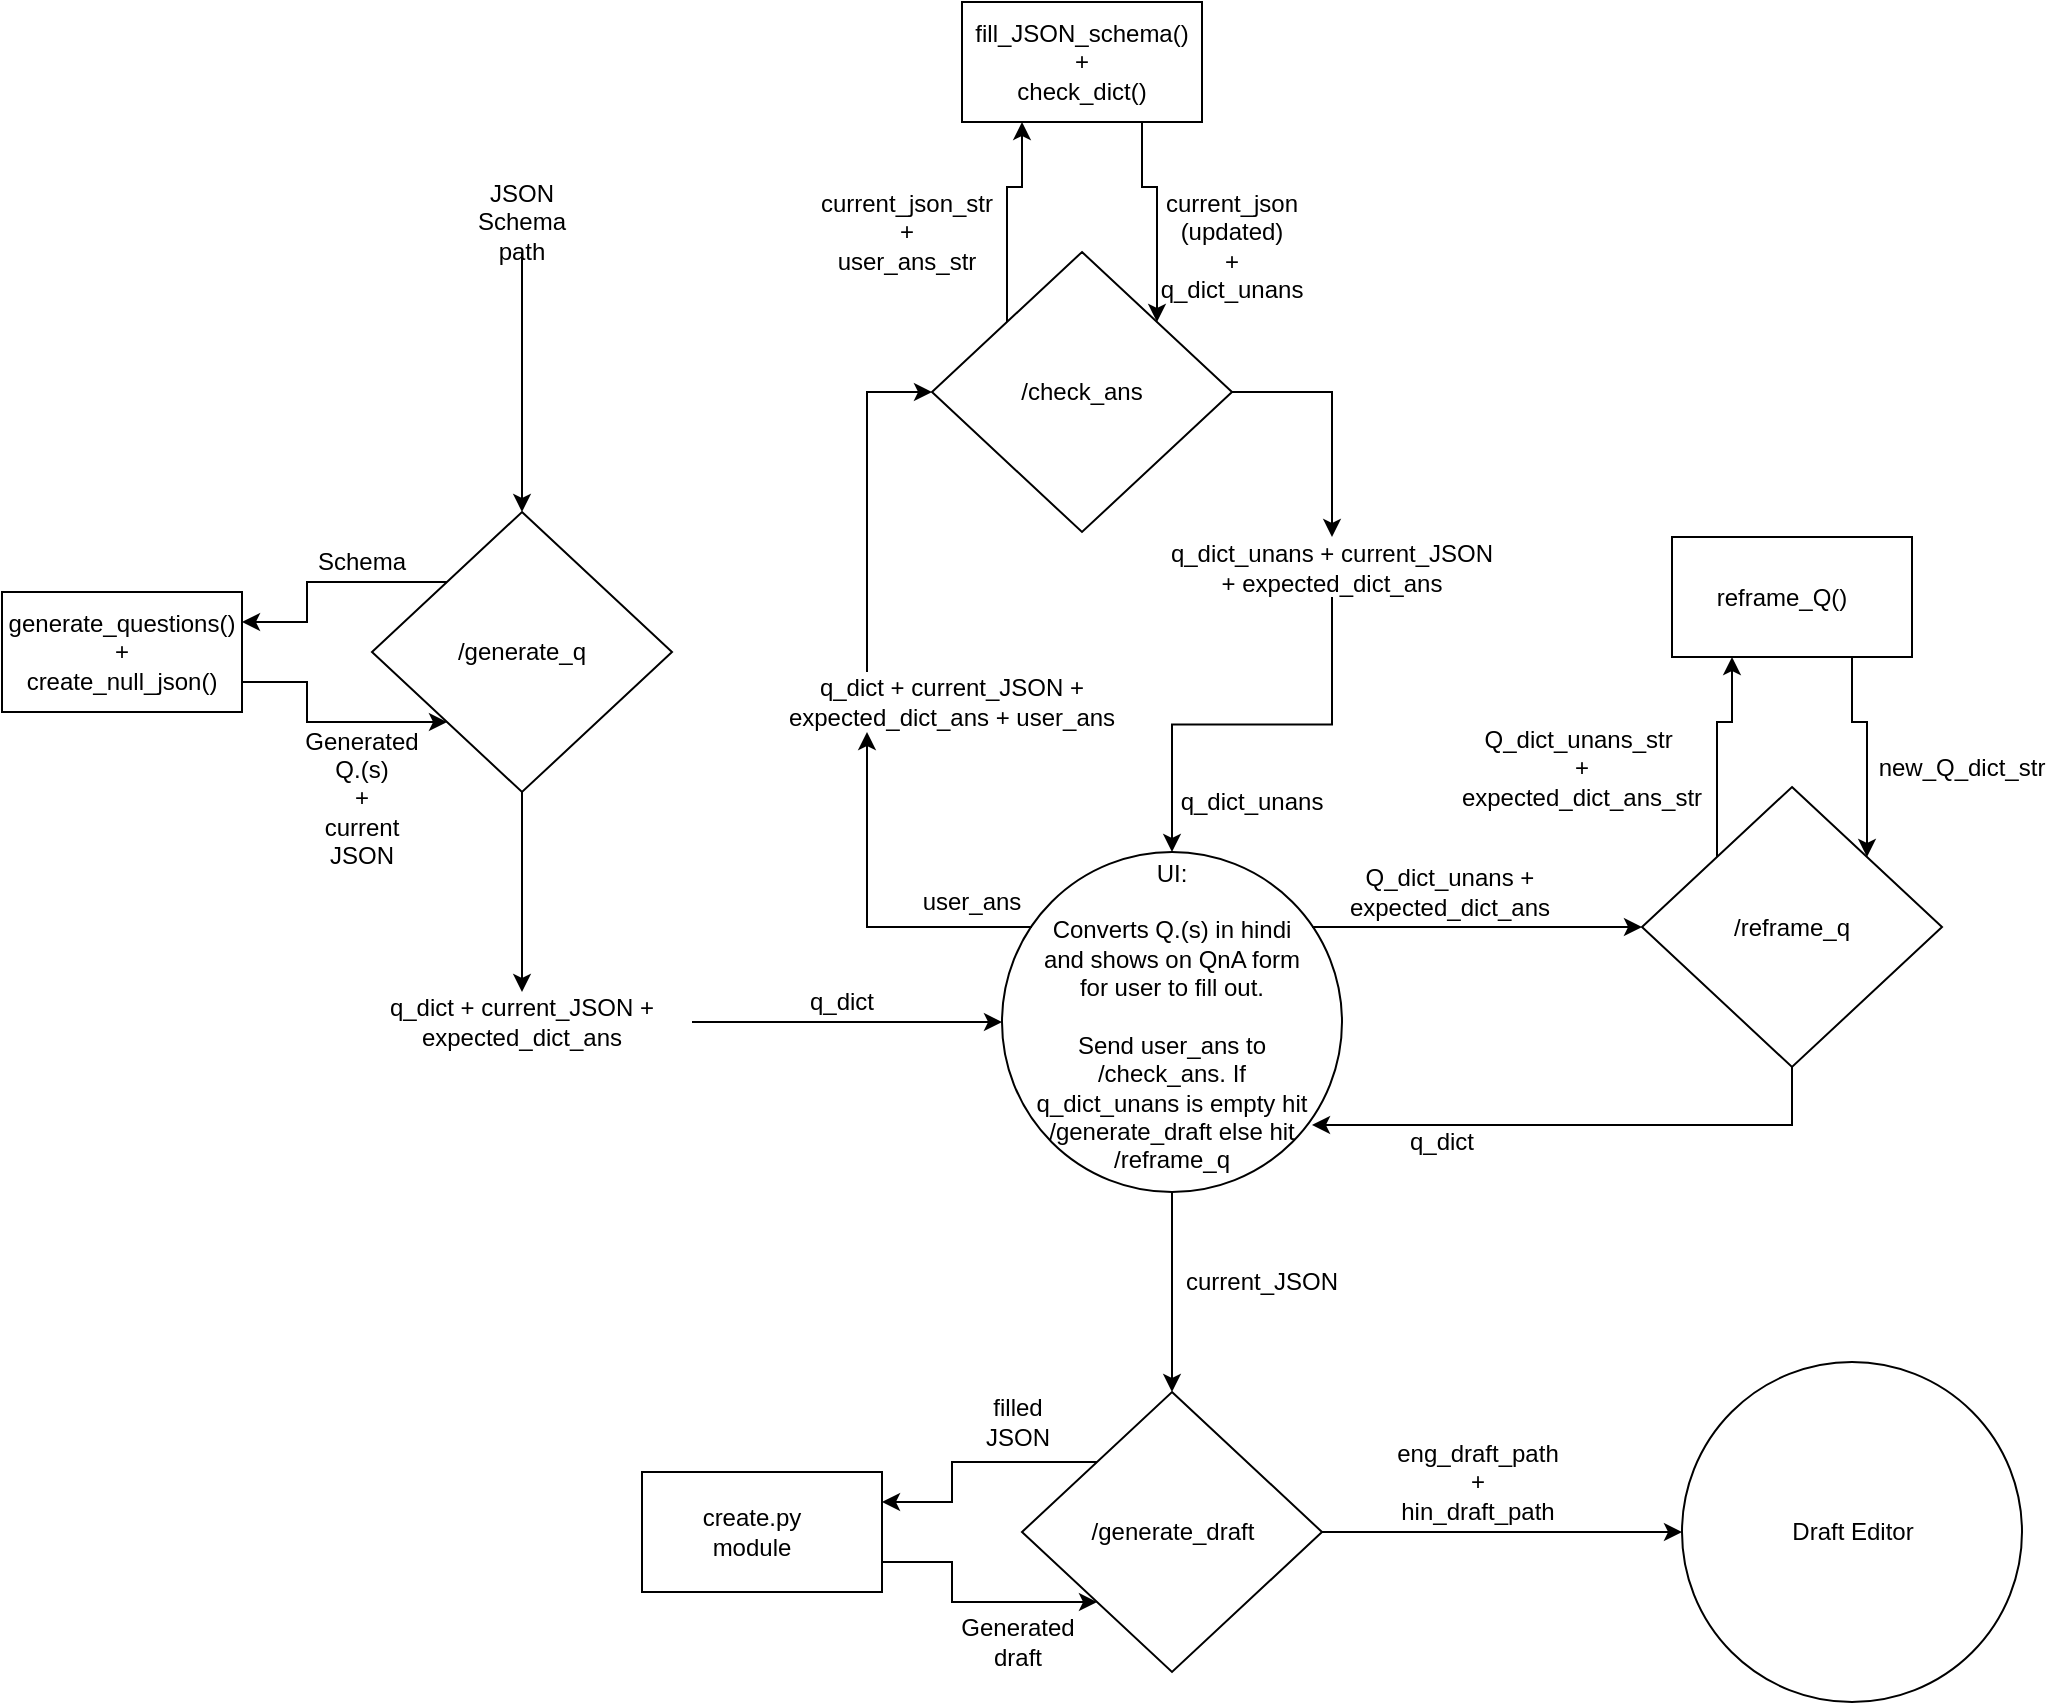 <mxfile version="24.6.4" type="device">
  <diagram name="Page-1" id="6cDiMC7X2h6hoGH8aV63">
    <mxGraphModel dx="2479" dy="1933" grid="1" gridSize="10" guides="1" tooltips="1" connect="1" arrows="1" fold="1" page="1" pageScale="1" pageWidth="850" pageHeight="1100" math="0" shadow="0">
      <root>
        <mxCell id="0" />
        <mxCell id="1" parent="0" />
        <mxCell id="sJcKTsTLh-VLgnzeDOs7-6" value="" style="group" vertex="1" connectable="0" parent="1">
          <mxGeometry x="-100" y="240" width="120" height="60" as="geometry" />
        </mxCell>
        <mxCell id="sJcKTsTLh-VLgnzeDOs7-1" value="" style="rounded=0;whiteSpace=wrap;html=1;" vertex="1" parent="sJcKTsTLh-VLgnzeDOs7-6">
          <mxGeometry width="120" height="60" as="geometry" />
        </mxCell>
        <mxCell id="sJcKTsTLh-VLgnzeDOs7-2" value="generate_questions()&lt;div&gt;+&lt;/div&gt;&lt;div&gt;create_null_json()&lt;br&gt;&lt;/div&gt;" style="text;html=1;align=center;verticalAlign=middle;whiteSpace=wrap;rounded=0;" vertex="1" parent="sJcKTsTLh-VLgnzeDOs7-6">
          <mxGeometry x="30" y="15" width="60" height="30" as="geometry" />
        </mxCell>
        <mxCell id="sJcKTsTLh-VLgnzeDOs7-8" style="edgeStyle=orthogonalEdgeStyle;rounded=0;orthogonalLoop=1;jettySize=auto;html=1;exitX=0.5;exitY=1;exitDx=0;exitDy=0;" edge="1" parent="1" source="sJcKTsTLh-VLgnzeDOs7-7" target="sJcKTsTLh-VLgnzeDOs7-9">
          <mxGeometry relative="1" as="geometry">
            <mxPoint x="160" y="130" as="targetPoint" />
          </mxGeometry>
        </mxCell>
        <mxCell id="sJcKTsTLh-VLgnzeDOs7-7" value="JSON Schema path" style="text;html=1;align=center;verticalAlign=middle;whiteSpace=wrap;rounded=0;" vertex="1" parent="1">
          <mxGeometry x="130" y="40" width="60" height="30" as="geometry" />
        </mxCell>
        <mxCell id="sJcKTsTLh-VLgnzeDOs7-14" value="" style="group" vertex="1" connectable="0" parent="1">
          <mxGeometry x="85" y="200" width="150" height="140" as="geometry" />
        </mxCell>
        <mxCell id="sJcKTsTLh-VLgnzeDOs7-9" value="" style="rhombus;whiteSpace=wrap;html=1;" vertex="1" parent="sJcKTsTLh-VLgnzeDOs7-14">
          <mxGeometry width="150" height="140" as="geometry" />
        </mxCell>
        <mxCell id="sJcKTsTLh-VLgnzeDOs7-20" value="Schema" style="text;html=1;align=center;verticalAlign=middle;whiteSpace=wrap;rounded=0;" vertex="1" parent="sJcKTsTLh-VLgnzeDOs7-14">
          <mxGeometry x="-35" y="10" width="60" height="30" as="geometry" />
        </mxCell>
        <mxCell id="sJcKTsTLh-VLgnzeDOs7-19" value="Generated Q.(s)&lt;div&gt;+&lt;/div&gt;&lt;div&gt;current JSON&lt;/div&gt;" style="text;html=1;align=center;verticalAlign=middle;whiteSpace=wrap;rounded=0;" vertex="1" parent="sJcKTsTLh-VLgnzeDOs7-14">
          <mxGeometry x="-35" y="128" width="60" height="30" as="geometry" />
        </mxCell>
        <mxCell id="sJcKTsTLh-VLgnzeDOs7-26" value="/generate_q" style="text;html=1;align=center;verticalAlign=middle;whiteSpace=wrap;rounded=0;" vertex="1" parent="sJcKTsTLh-VLgnzeDOs7-14">
          <mxGeometry x="45" y="55" width="60" height="30" as="geometry" />
        </mxCell>
        <mxCell id="sJcKTsTLh-VLgnzeDOs7-33" style="edgeStyle=orthogonalEdgeStyle;rounded=0;orthogonalLoop=1;jettySize=auto;html=1;exitX=1;exitY=0.5;exitDx=0;exitDy=0;entryX=0;entryY=0.5;entryDx=0;entryDy=0;" edge="1" parent="1" source="sJcKTsTLh-VLgnzeDOs7-22" target="sJcKTsTLh-VLgnzeDOs7-28">
          <mxGeometry relative="1" as="geometry" />
        </mxCell>
        <mxCell id="sJcKTsTLh-VLgnzeDOs7-22" value="q_dict + current_JSON + expected_dict_ans" style="text;html=1;align=center;verticalAlign=middle;whiteSpace=wrap;rounded=0;" vertex="1" parent="1">
          <mxGeometry x="75" y="440" width="170" height="30" as="geometry" />
        </mxCell>
        <mxCell id="sJcKTsTLh-VLgnzeDOs7-23" style="edgeStyle=orthogonalEdgeStyle;rounded=0;orthogonalLoop=1;jettySize=auto;html=1;exitX=0;exitY=0;exitDx=0;exitDy=0;entryX=1;entryY=0.25;entryDx=0;entryDy=0;" edge="1" parent="1" source="sJcKTsTLh-VLgnzeDOs7-9" target="sJcKTsTLh-VLgnzeDOs7-1">
          <mxGeometry relative="1" as="geometry" />
        </mxCell>
        <mxCell id="sJcKTsTLh-VLgnzeDOs7-24" style="edgeStyle=orthogonalEdgeStyle;rounded=0;orthogonalLoop=1;jettySize=auto;html=1;exitX=1;exitY=0.75;exitDx=0;exitDy=0;entryX=0;entryY=1;entryDx=0;entryDy=0;" edge="1" parent="1" source="sJcKTsTLh-VLgnzeDOs7-1" target="sJcKTsTLh-VLgnzeDOs7-9">
          <mxGeometry relative="1" as="geometry" />
        </mxCell>
        <mxCell id="sJcKTsTLh-VLgnzeDOs7-32" style="edgeStyle=orthogonalEdgeStyle;rounded=0;orthogonalLoop=1;jettySize=auto;html=1;exitX=0.5;exitY=1;exitDx=0;exitDy=0;entryX=0.5;entryY=0;entryDx=0;entryDy=0;" edge="1" parent="1" source="sJcKTsTLh-VLgnzeDOs7-9" target="sJcKTsTLh-VLgnzeDOs7-22">
          <mxGeometry relative="1" as="geometry" />
        </mxCell>
        <mxCell id="sJcKTsTLh-VLgnzeDOs7-34" value="q_dict" style="text;html=1;align=center;verticalAlign=middle;whiteSpace=wrap;rounded=0;" vertex="1" parent="1">
          <mxGeometry x="290" y="430" width="60" height="30" as="geometry" />
        </mxCell>
        <mxCell id="sJcKTsTLh-VLgnzeDOs7-35" value="user_ans" style="text;html=1;align=center;verticalAlign=middle;whiteSpace=wrap;rounded=0;" vertex="1" parent="1">
          <mxGeometry x="355" y="380" width="60" height="30" as="geometry" />
        </mxCell>
        <mxCell id="sJcKTsTLh-VLgnzeDOs7-104" style="edgeStyle=orthogonalEdgeStyle;rounded=0;orthogonalLoop=1;jettySize=auto;html=1;exitX=0.25;exitY=0;exitDx=0;exitDy=0;entryX=0;entryY=0.5;entryDx=0;entryDy=0;" edge="1" parent="1" source="sJcKTsTLh-VLgnzeDOs7-36" target="sJcKTsTLh-VLgnzeDOs7-41">
          <mxGeometry relative="1" as="geometry" />
        </mxCell>
        <mxCell id="sJcKTsTLh-VLgnzeDOs7-36" value="q_dict + current_JSON + expected_dict_ans + user_ans" style="text;html=1;align=center;verticalAlign=middle;whiteSpace=wrap;rounded=0;" vertex="1" parent="1">
          <mxGeometry x="290" y="280" width="170" height="30" as="geometry" />
        </mxCell>
        <mxCell id="sJcKTsTLh-VLgnzeDOs7-53" value="q_dict_unans + current_JSON + expected_dict_ans" style="text;html=1;align=center;verticalAlign=middle;whiteSpace=wrap;rounded=0;" vertex="1" parent="1">
          <mxGeometry x="480" y="212.5" width="170" height="30" as="geometry" />
        </mxCell>
        <mxCell id="sJcKTsTLh-VLgnzeDOs7-52" style="edgeStyle=orthogonalEdgeStyle;rounded=0;orthogonalLoop=1;jettySize=auto;html=1;exitX=1;exitY=0.5;exitDx=0;exitDy=0;entryX=0.5;entryY=0;entryDx=0;entryDy=0;" edge="1" parent="1" source="sJcKTsTLh-VLgnzeDOs7-41" target="sJcKTsTLh-VLgnzeDOs7-53">
          <mxGeometry relative="1" as="geometry">
            <mxPoint x="880" y="225" as="targetPoint" />
          </mxGeometry>
        </mxCell>
        <mxCell id="sJcKTsTLh-VLgnzeDOs7-69" style="edgeStyle=orthogonalEdgeStyle;rounded=0;orthogonalLoop=1;jettySize=auto;html=1;exitX=0.5;exitY=1;exitDx=0;exitDy=0;entryX=1;entryY=0.91;entryDx=0;entryDy=0;entryPerimeter=0;" edge="1" parent="1" source="sJcKTsTLh-VLgnzeDOs7-61" target="sJcKTsTLh-VLgnzeDOs7-29">
          <mxGeometry relative="1" as="geometry">
            <mxPoint x="1125" y="380" as="targetPoint" />
          </mxGeometry>
        </mxCell>
        <mxCell id="sJcKTsTLh-VLgnzeDOs7-71" value="q_dict" style="text;html=1;align=center;verticalAlign=middle;whiteSpace=wrap;rounded=0;" vertex="1" parent="1">
          <mxGeometry x="590" y="500" width="60" height="30" as="geometry" />
        </mxCell>
        <mxCell id="sJcKTsTLh-VLgnzeDOs7-73" value="current_JSON" style="text;html=1;align=center;verticalAlign=middle;whiteSpace=wrap;rounded=0;" vertex="1" parent="1">
          <mxGeometry x="500" y="570" width="60" height="30" as="geometry" />
        </mxCell>
        <mxCell id="sJcKTsTLh-VLgnzeDOs7-72" style="edgeStyle=orthogonalEdgeStyle;rounded=0;orthogonalLoop=1;jettySize=auto;html=1;exitX=0.5;exitY=1;exitDx=0;exitDy=0;entryX=0.5;entryY=0;entryDx=0;entryDy=0;" edge="1" parent="1" source="sJcKTsTLh-VLgnzeDOs7-28" target="sJcKTsTLh-VLgnzeDOs7-75">
          <mxGeometry relative="1" as="geometry">
            <mxPoint x="485" y="680" as="targetPoint" />
          </mxGeometry>
        </mxCell>
        <mxCell id="sJcKTsTLh-VLgnzeDOs7-81" value="" style="ellipse;whiteSpace=wrap;html=1;aspect=fixed;" vertex="1" parent="1">
          <mxGeometry x="740" y="625" width="170" height="170" as="geometry" />
        </mxCell>
        <mxCell id="sJcKTsTLh-VLgnzeDOs7-82" style="edgeStyle=orthogonalEdgeStyle;rounded=0;orthogonalLoop=1;jettySize=auto;html=1;exitX=1;exitY=0.5;exitDx=0;exitDy=0;entryX=0;entryY=0.5;entryDx=0;entryDy=0;" edge="1" parent="1" source="sJcKTsTLh-VLgnzeDOs7-75" target="sJcKTsTLh-VLgnzeDOs7-81">
          <mxGeometry relative="1" as="geometry" />
        </mxCell>
        <mxCell id="sJcKTsTLh-VLgnzeDOs7-83" value="eng_draft_path + hin_draft_path" style="text;html=1;align=center;verticalAlign=middle;whiteSpace=wrap;rounded=0;" vertex="1" parent="1">
          <mxGeometry x="607.5" y="670" width="60" height="30" as="geometry" />
        </mxCell>
        <mxCell id="sJcKTsTLh-VLgnzeDOs7-84" value="Draft Editor" style="text;html=1;align=center;verticalAlign=middle;whiteSpace=wrap;rounded=0;" vertex="1" parent="1">
          <mxGeometry x="792.5" y="695" width="65" height="30" as="geometry" />
        </mxCell>
        <mxCell id="sJcKTsTLh-VLgnzeDOs7-85" value="" style="group" vertex="1" connectable="0" parent="1">
          <mxGeometry x="220" y="680" width="120" height="60" as="geometry" />
        </mxCell>
        <mxCell id="sJcKTsTLh-VLgnzeDOs7-86" value="" style="rounded=0;whiteSpace=wrap;html=1;" vertex="1" parent="sJcKTsTLh-VLgnzeDOs7-85">
          <mxGeometry width="120" height="60" as="geometry" />
        </mxCell>
        <mxCell id="sJcKTsTLh-VLgnzeDOs7-87" value="create.py module" style="text;html=1;align=center;verticalAlign=middle;whiteSpace=wrap;rounded=0;" vertex="1" parent="sJcKTsTLh-VLgnzeDOs7-85">
          <mxGeometry x="25" y="15" width="60" height="30" as="geometry" />
        </mxCell>
        <mxCell id="sJcKTsTLh-VLgnzeDOs7-88" style="edgeStyle=orthogonalEdgeStyle;rounded=0;orthogonalLoop=1;jettySize=auto;html=1;exitX=0;exitY=0;exitDx=0;exitDy=0;entryX=1;entryY=0.25;entryDx=0;entryDy=0;" edge="1" parent="1" source="sJcKTsTLh-VLgnzeDOs7-75" target="sJcKTsTLh-VLgnzeDOs7-86">
          <mxGeometry relative="1" as="geometry" />
        </mxCell>
        <mxCell id="sJcKTsTLh-VLgnzeDOs7-89" style="edgeStyle=orthogonalEdgeStyle;rounded=0;orthogonalLoop=1;jettySize=auto;html=1;exitX=1;exitY=0.75;exitDx=0;exitDy=0;entryX=0;entryY=1;entryDx=0;entryDy=0;" edge="1" parent="1" source="sJcKTsTLh-VLgnzeDOs7-86" target="sJcKTsTLh-VLgnzeDOs7-75">
          <mxGeometry relative="1" as="geometry" />
        </mxCell>
        <mxCell id="sJcKTsTLh-VLgnzeDOs7-75" value="" style="rhombus;whiteSpace=wrap;html=1;" vertex="1" parent="1">
          <mxGeometry x="410" y="640" width="150" height="140" as="geometry" />
        </mxCell>
        <mxCell id="sJcKTsTLh-VLgnzeDOs7-78" value="/generate_draft" style="text;html=1;align=center;verticalAlign=middle;whiteSpace=wrap;rounded=0;" vertex="1" parent="1">
          <mxGeometry x="437.5" y="695" width="95" height="30" as="geometry" />
        </mxCell>
        <mxCell id="sJcKTsTLh-VLgnzeDOs7-90" value="filled JSON" style="text;html=1;align=center;verticalAlign=middle;whiteSpace=wrap;rounded=0;" vertex="1" parent="1">
          <mxGeometry x="377.5" y="640" width="60" height="30" as="geometry" />
        </mxCell>
        <mxCell id="sJcKTsTLh-VLgnzeDOs7-92" value="Generated draft" style="text;html=1;align=center;verticalAlign=middle;whiteSpace=wrap;rounded=0;" vertex="1" parent="1">
          <mxGeometry x="377.5" y="750" width="60" height="30" as="geometry" />
        </mxCell>
        <mxCell id="sJcKTsTLh-VLgnzeDOs7-28" value="" style="ellipse;whiteSpace=wrap;html=1;aspect=fixed;container=0;" vertex="1" parent="1">
          <mxGeometry x="400" y="370" width="170" height="170" as="geometry" />
        </mxCell>
        <mxCell id="sJcKTsTLh-VLgnzeDOs7-105" style="edgeStyle=orthogonalEdgeStyle;rounded=0;orthogonalLoop=1;jettySize=auto;html=1;exitX=0;exitY=0.25;exitDx=0;exitDy=0;entryX=0.25;entryY=1;entryDx=0;entryDy=0;" edge="1" parent="1" source="sJcKTsTLh-VLgnzeDOs7-29" target="sJcKTsTLh-VLgnzeDOs7-36">
          <mxGeometry relative="1" as="geometry" />
        </mxCell>
        <mxCell id="sJcKTsTLh-VLgnzeDOs7-109" style="edgeStyle=orthogonalEdgeStyle;rounded=0;orthogonalLoop=1;jettySize=auto;html=1;exitX=1;exitY=0.25;exitDx=0;exitDy=0;entryX=0;entryY=0.5;entryDx=0;entryDy=0;" edge="1" parent="1" source="sJcKTsTLh-VLgnzeDOs7-29" target="sJcKTsTLh-VLgnzeDOs7-61">
          <mxGeometry relative="1" as="geometry" />
        </mxCell>
        <mxCell id="sJcKTsTLh-VLgnzeDOs7-29" value="&lt;div&gt;&lt;br&gt;&lt;/div&gt;UI:&lt;br&gt;&lt;br&gt;Converts Q.(s) in hindi and shows on QnA form for user to fill out.&lt;br&gt;&lt;br&gt;Send user_ans to /check_ans. If q_dict_unans is empty hit /generate_draft else hit /reframe_q" style="text;html=1;align=center;verticalAlign=middle;whiteSpace=wrap;rounded=0;container=0;" vertex="1" parent="1">
          <mxGeometry x="415" y="370" width="140" height="150" as="geometry" />
        </mxCell>
        <mxCell id="sJcKTsTLh-VLgnzeDOs7-95" value="" style="group" vertex="1" connectable="0" parent="1">
          <mxGeometry x="305" y="-55" width="240" height="265" as="geometry" />
        </mxCell>
        <mxCell id="sJcKTsTLh-VLgnzeDOs7-5" value="" style="group" vertex="1" connectable="0" parent="sJcKTsTLh-VLgnzeDOs7-95">
          <mxGeometry x="75" width="120" height="60" as="geometry" />
        </mxCell>
        <mxCell id="sJcKTsTLh-VLgnzeDOs7-3" value="" style="rounded=0;whiteSpace=wrap;html=1;" vertex="1" parent="sJcKTsTLh-VLgnzeDOs7-5">
          <mxGeometry width="120" height="60" as="geometry" />
        </mxCell>
        <mxCell id="sJcKTsTLh-VLgnzeDOs7-4" value="fill_JSON_schema()&lt;div&gt;+&lt;/div&gt;&lt;div&gt;check_dict()&lt;br&gt;&lt;/div&gt;" style="text;html=1;align=center;verticalAlign=middle;whiteSpace=wrap;rounded=0;" vertex="1" parent="sJcKTsTLh-VLgnzeDOs7-5">
          <mxGeometry x="30" y="15" width="60" height="30" as="geometry" />
        </mxCell>
        <mxCell id="sJcKTsTLh-VLgnzeDOs7-42" value="current_json_str +&lt;div&gt;user_ans_str&lt;/div&gt;" style="text;html=1;align=center;verticalAlign=middle;whiteSpace=wrap;rounded=0;container=0;" vertex="1" parent="sJcKTsTLh-VLgnzeDOs7-95">
          <mxGeometry y="100" width="95" height="30" as="geometry" />
        </mxCell>
        <mxCell id="sJcKTsTLh-VLgnzeDOs7-43" value="current_json&lt;div&gt;(updated)&lt;br&gt;+&lt;/div&gt;&lt;div&gt;q_dict_unans&lt;/div&gt;" style="text;html=1;align=center;verticalAlign=middle;whiteSpace=wrap;rounded=0;container=0;" vertex="1" parent="sJcKTsTLh-VLgnzeDOs7-95">
          <mxGeometry x="180" y="107" width="60" height="30" as="geometry" />
        </mxCell>
        <mxCell id="sJcKTsTLh-VLgnzeDOs7-47" value="" style="group" vertex="1" connectable="0" parent="sJcKTsTLh-VLgnzeDOs7-95">
          <mxGeometry x="60" y="125" width="150" height="140" as="geometry" />
        </mxCell>
        <mxCell id="sJcKTsTLh-VLgnzeDOs7-41" value="" style="rhombus;whiteSpace=wrap;html=1;container=0;" vertex="1" parent="sJcKTsTLh-VLgnzeDOs7-47">
          <mxGeometry width="150" height="140" as="geometry" />
        </mxCell>
        <mxCell id="sJcKTsTLh-VLgnzeDOs7-44" value="/check_ans" style="text;html=1;align=center;verticalAlign=middle;whiteSpace=wrap;rounded=0;container=0;" vertex="1" parent="sJcKTsTLh-VLgnzeDOs7-47">
          <mxGeometry x="45" y="55" width="60" height="30" as="geometry" />
        </mxCell>
        <mxCell id="sJcKTsTLh-VLgnzeDOs7-49" style="edgeStyle=orthogonalEdgeStyle;rounded=0;orthogonalLoop=1;jettySize=auto;html=1;exitX=0;exitY=0;exitDx=0;exitDy=0;entryX=0.25;entryY=1;entryDx=0;entryDy=0;" edge="1" parent="sJcKTsTLh-VLgnzeDOs7-95" source="sJcKTsTLh-VLgnzeDOs7-41" target="sJcKTsTLh-VLgnzeDOs7-3">
          <mxGeometry relative="1" as="geometry" />
        </mxCell>
        <mxCell id="sJcKTsTLh-VLgnzeDOs7-50" style="edgeStyle=orthogonalEdgeStyle;rounded=0;orthogonalLoop=1;jettySize=auto;html=1;exitX=0.75;exitY=1;exitDx=0;exitDy=0;entryX=1;entryY=0;entryDx=0;entryDy=0;" edge="1" parent="sJcKTsTLh-VLgnzeDOs7-95" source="sJcKTsTLh-VLgnzeDOs7-3" target="sJcKTsTLh-VLgnzeDOs7-41">
          <mxGeometry relative="1" as="geometry" />
        </mxCell>
        <mxCell id="sJcKTsTLh-VLgnzeDOs7-96" style="edgeStyle=orthogonalEdgeStyle;rounded=0;orthogonalLoop=1;jettySize=auto;html=1;exitX=0.5;exitY=1;exitDx=0;exitDy=0;" edge="1" parent="1" source="sJcKTsTLh-VLgnzeDOs7-53" target="sJcKTsTLh-VLgnzeDOs7-29">
          <mxGeometry relative="1" as="geometry">
            <mxPoint x="590" y="270" as="sourcePoint" />
            <mxPoint x="540" y="390" as="targetPoint" />
          </mxGeometry>
        </mxCell>
        <mxCell id="sJcKTsTLh-VLgnzeDOs7-99" value="q_dict_unans" style="text;html=1;align=center;verticalAlign=middle;whiteSpace=wrap;rounded=0;" vertex="1" parent="1">
          <mxGeometry x="495" y="330" width="60" height="30" as="geometry" />
        </mxCell>
        <mxCell id="sJcKTsTLh-VLgnzeDOs7-107" value="" style="group" vertex="1" connectable="0" parent="1">
          <mxGeometry x="620" y="212.5" width="290" height="265" as="geometry" />
        </mxCell>
        <mxCell id="sJcKTsTLh-VLgnzeDOs7-68" value="Q_dict_unans_str&amp;nbsp;&lt;div&gt;+&lt;/div&gt;&lt;div&gt;expected_dict_ans_str&lt;/div&gt;" style="text;html=1;align=center;verticalAlign=middle;whiteSpace=wrap;rounded=0;" vertex="1" parent="sJcKTsTLh-VLgnzeDOs7-107">
          <mxGeometry y="100" width="140" height="30" as="geometry" />
        </mxCell>
        <mxCell id="sJcKTsTLh-VLgnzeDOs7-61" value="" style="rhombus;whiteSpace=wrap;html=1;container=0;" vertex="1" parent="sJcKTsTLh-VLgnzeDOs7-107">
          <mxGeometry x="100" y="125" width="150" height="140" as="geometry" />
        </mxCell>
        <mxCell id="sJcKTsTLh-VLgnzeDOs7-106" value="" style="group" vertex="1" connectable="0" parent="sJcKTsTLh-VLgnzeDOs7-107">
          <mxGeometry x="115" width="175" height="210" as="geometry" />
        </mxCell>
        <mxCell id="sJcKTsTLh-VLgnzeDOs7-54" value="" style="group" vertex="1" connectable="0" parent="sJcKTsTLh-VLgnzeDOs7-106">
          <mxGeometry width="120" height="60" as="geometry" />
        </mxCell>
        <mxCell id="sJcKTsTLh-VLgnzeDOs7-55" value="" style="rounded=0;whiteSpace=wrap;html=1;" vertex="1" parent="sJcKTsTLh-VLgnzeDOs7-54">
          <mxGeometry width="120" height="60" as="geometry" />
        </mxCell>
        <mxCell id="sJcKTsTLh-VLgnzeDOs7-56" value="reframe_Q()" style="text;html=1;align=center;verticalAlign=middle;whiteSpace=wrap;rounded=0;" vertex="1" parent="sJcKTsTLh-VLgnzeDOs7-54">
          <mxGeometry x="25" y="15" width="60" height="30" as="geometry" />
        </mxCell>
        <mxCell id="sJcKTsTLh-VLgnzeDOs7-58" value="new_Q_dict_str" style="text;html=1;align=center;verticalAlign=middle;whiteSpace=wrap;rounded=0;container=0;" vertex="1" parent="sJcKTsTLh-VLgnzeDOs7-106">
          <mxGeometry x="115" y="100" width="60" height="30" as="geometry" />
        </mxCell>
        <mxCell id="sJcKTsTLh-VLgnzeDOs7-62" value="/reframe_q" style="text;html=1;align=center;verticalAlign=middle;whiteSpace=wrap;rounded=0;container=0;" vertex="1" parent="sJcKTsTLh-VLgnzeDOs7-106">
          <mxGeometry x="30" y="180" width="60" height="30" as="geometry" />
        </mxCell>
        <mxCell id="sJcKTsTLh-VLgnzeDOs7-63" style="edgeStyle=orthogonalEdgeStyle;rounded=0;orthogonalLoop=1;jettySize=auto;html=1;exitX=0;exitY=0;exitDx=0;exitDy=0;entryX=0.25;entryY=1;entryDx=0;entryDy=0;" edge="1" parent="sJcKTsTLh-VLgnzeDOs7-107" source="sJcKTsTLh-VLgnzeDOs7-61" target="sJcKTsTLh-VLgnzeDOs7-55">
          <mxGeometry relative="1" as="geometry" />
        </mxCell>
        <mxCell id="sJcKTsTLh-VLgnzeDOs7-64" style="edgeStyle=orthogonalEdgeStyle;rounded=0;orthogonalLoop=1;jettySize=auto;html=1;exitX=0.75;exitY=1;exitDx=0;exitDy=0;entryX=1;entryY=0;entryDx=0;entryDy=0;" edge="1" parent="sJcKTsTLh-VLgnzeDOs7-107" source="sJcKTsTLh-VLgnzeDOs7-55" target="sJcKTsTLh-VLgnzeDOs7-61">
          <mxGeometry relative="1" as="geometry" />
        </mxCell>
        <mxCell id="sJcKTsTLh-VLgnzeDOs7-110" value="Q_dict_unans&amp;nbsp;&lt;span data-darkreader-inline-color=&quot;&quot; data-darkreader-inline-bgcolor=&quot;&quot; style=&quot;background-color: initial; color: rgb(0, 0, 0); --darkreader-inline-bgcolor: initial; --darkreader-inline-color: #e8e6e3;&quot;&gt;+&lt;/span&gt;&lt;div&gt;expected_dict_ans&lt;/div&gt;" style="text;html=1;align=center;verticalAlign=middle;whiteSpace=wrap;rounded=0;" vertex="1" parent="1">
          <mxGeometry x="533.5" y="375" width="180" height="30" as="geometry" />
        </mxCell>
      </root>
    </mxGraphModel>
  </diagram>
</mxfile>
